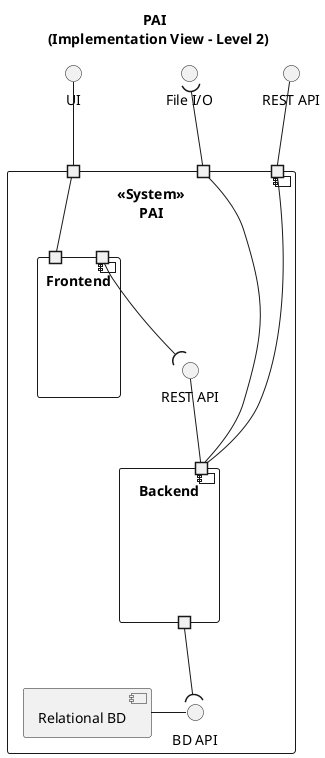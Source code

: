 @startuml

title "PAI \n (Implementation View - Level 2)"

interface UI
interface "REST API"
interface "File I/O" as FileIO

component "<<System>>\nPAI" {
  portin " " as p1
  portin " " as p2
  portin " " as p3
  component Backend
  component Frontend
  component "Relational BD" as BD
  interface "BD API" as I1
  interface "REST API" as I2
}

component Frontend {
portin " " as p4
portin " " as p5
}

component Backend {
portin " " as p6
portout " " as p7
}

I1 -left- BD
I2 -down- p6

p1 -up- UI
p2 -up- "REST API"
p3 -up-( FileIO
p6 -up- p3
p2 -down-p6
p1 -down-p4
p7 -down-(I1
p5 -down-(I2
@enduml
